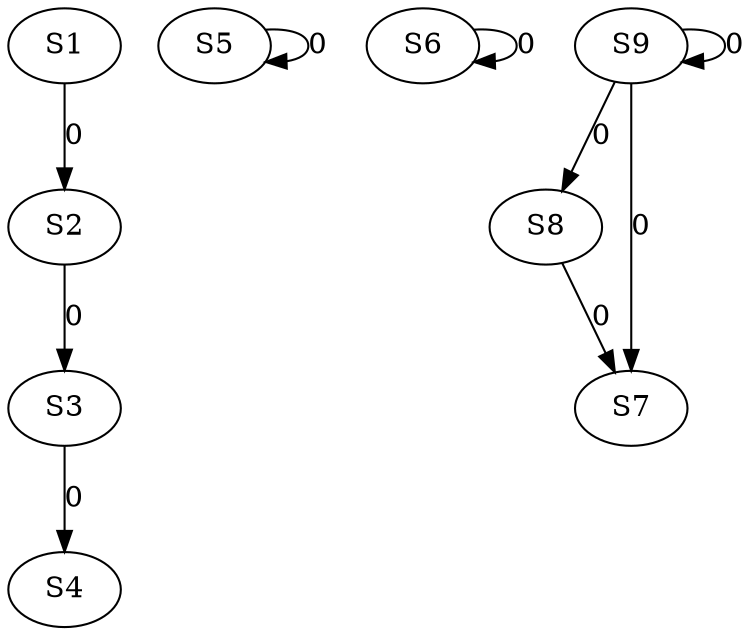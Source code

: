 strict digraph {
	S1 -> S2 [ label = 0 ];
	S2 -> S3 [ label = 0 ];
	S3 -> S4 [ label = 0 ];
	S5 -> S5 [ label = 0 ];
	S6 -> S6 [ label = 0 ];
	S8 -> S7 [ label = 0 ];
	S9 -> S8 [ label = 0 ];
	S9 -> S9 [ label = 0 ];
	S9 -> S7 [ label = 0 ];
}